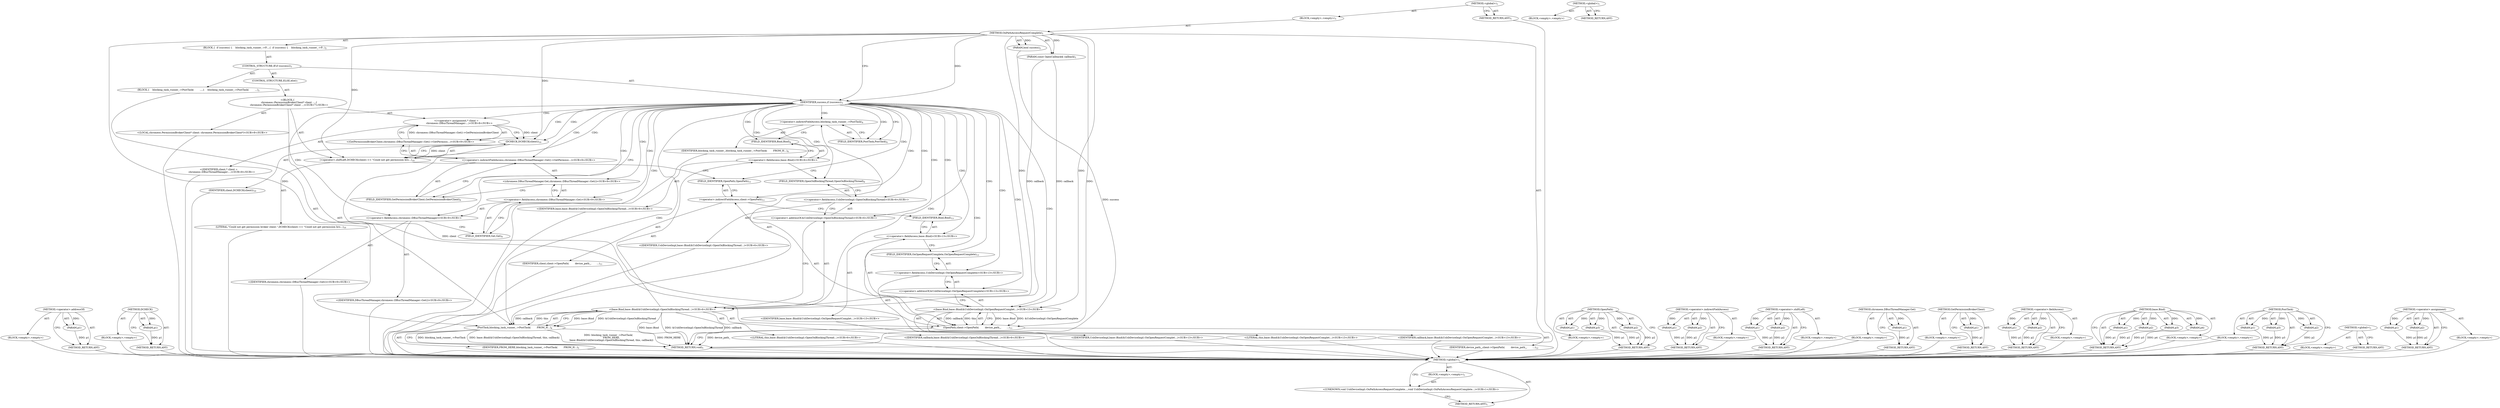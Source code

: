 digraph "&lt;global&gt;" {
vulnerable_113 [label=<(METHOD,&lt;operator&gt;.addressOf)>];
vulnerable_114 [label=<(PARAM,p1)>];
vulnerable_115 [label=<(BLOCK,&lt;empty&gt;,&lt;empty&gt;)>];
vulnerable_116 [label=<(METHOD_RETURN,ANY)>];
vulnerable_135 [label=<(METHOD,DCHECK)>];
vulnerable_136 [label=<(PARAM,p1)>];
vulnerable_137 [label=<(BLOCK,&lt;empty&gt;,&lt;empty&gt;)>];
vulnerable_138 [label=<(METHOD_RETURN,ANY)>];
vulnerable_6 [label=<(METHOD,&lt;global&gt;)<SUB>1</SUB>>];
vulnerable_7 [label=<(BLOCK,&lt;empty&gt;,&lt;empty&gt;)<SUB>1</SUB>>];
vulnerable_8 [label=<(METHOD,OnPathAccessRequestComplete)<SUB>1</SUB>>];
vulnerable_9 [label=<(PARAM,const OpenCallback&amp; callback)<SUB>1</SUB>>];
vulnerable_10 [label=<(PARAM,bool success)<SUB>2</SUB>>];
vulnerable_11 [label=<(BLOCK,{
  if (success) {
    blocking_task_runner_-&gt;P...,{
  if (success) {
    blocking_task_runner_-&gt;P...)<SUB>2</SUB>>];
vulnerable_12 [label=<(CONTROL_STRUCTURE,IF,if (success))<SUB>3</SUB>>];
vulnerable_13 [label=<(IDENTIFIER,success,if (success))<SUB>3</SUB>>];
vulnerable_14 [label=<(BLOCK,{
    blocking_task_runner_-&gt;PostTask(
        ...,{
    blocking_task_runner_-&gt;PostTask(
        ...)<SUB>3</SUB>>];
vulnerable_15 [label=<(PostTask,blocking_task_runner_-&gt;PostTask(
        FROM_H...)<SUB>4</SUB>>];
vulnerable_16 [label=<(&lt;operator&gt;.indirectFieldAccess,blocking_task_runner_-&gt;PostTask)<SUB>4</SUB>>];
vulnerable_17 [label=<(IDENTIFIER,blocking_task_runner_,blocking_task_runner_-&gt;PostTask(
        FROM_H...)<SUB>4</SUB>>];
vulnerable_18 [label=<(FIELD_IDENTIFIER,PostTask,PostTask)<SUB>4</SUB>>];
vulnerable_19 [label=<(IDENTIFIER,FROM_HERE,blocking_task_runner_-&gt;PostTask(
        FROM_H...)<SUB>5</SUB>>];
vulnerable_20 [label="<(base.Bind,base::Bind(&amp;UsbDeviceImpl::OpenOnBlockingThread...)<SUB>6</SUB>>"];
vulnerable_21 [label="<(&lt;operator&gt;.fieldAccess,base::Bind)<SUB>6</SUB>>"];
vulnerable_22 [label="<(IDENTIFIER,base,base::Bind(&amp;UsbDeviceImpl::OpenOnBlockingThread...)<SUB>6</SUB>>"];
vulnerable_23 [label=<(FIELD_IDENTIFIER,Bind,Bind)<SUB>6</SUB>>];
vulnerable_24 [label="<(&lt;operator&gt;.addressOf,&amp;UsbDeviceImpl::OpenOnBlockingThread)<SUB>6</SUB>>"];
vulnerable_25 [label="<(&lt;operator&gt;.fieldAccess,UsbDeviceImpl::OpenOnBlockingThread)<SUB>6</SUB>>"];
vulnerable_26 [label="<(IDENTIFIER,UsbDeviceImpl,base::Bind(&amp;UsbDeviceImpl::OpenOnBlockingThread...)<SUB>6</SUB>>"];
vulnerable_27 [label=<(FIELD_IDENTIFIER,OpenOnBlockingThread,OpenOnBlockingThread)<SUB>6</SUB>>];
vulnerable_28 [label="<(LITERAL,this,base::Bind(&amp;UsbDeviceImpl::OpenOnBlockingThread...)<SUB>6</SUB>>"];
vulnerable_29 [label="<(IDENTIFIER,callback,base::Bind(&amp;UsbDeviceImpl::OpenOnBlockingThread...)<SUB>6</SUB>>"];
vulnerable_30 [label=<(CONTROL_STRUCTURE,ELSE,else)<SUB>7</SUB>>];
vulnerable_31 [label="<(BLOCK,{
    chromeos::PermissionBrokerClient* client ...,{
    chromeos::PermissionBrokerClient* client ...)<SUB>7</SUB>>"];
vulnerable_32 [label="<(LOCAL,chromeos.PermissionBrokerClient* client: chromeos.PermissionBrokerClient*)<SUB>8</SUB>>"];
vulnerable_33 [label="<(&lt;operator&gt;.assignment,* client =
        chromeos::DBusThreadManager:...)<SUB>8</SUB>>"];
vulnerable_34 [label="<(IDENTIFIER,client,* client =
        chromeos::DBusThreadManager:...)<SUB>8</SUB>>"];
vulnerable_35 [label="<(GetPermissionBrokerClient,chromeos::DBusThreadManager::Get()-&gt;GetPermissi...)<SUB>9</SUB>>"];
vulnerable_36 [label="<(&lt;operator&gt;.indirectFieldAccess,chromeos::DBusThreadManager::Get()-&gt;GetPermissi...)<SUB>9</SUB>>"];
vulnerable_37 [label="<(chromeos.DBusThreadManager.Get,chromeos::DBusThreadManager::Get())<SUB>9</SUB>>"];
vulnerable_38 [label="<(&lt;operator&gt;.fieldAccess,chromeos::DBusThreadManager::Get)<SUB>9</SUB>>"];
vulnerable_39 [label="<(&lt;operator&gt;.fieldAccess,chromeos::DBusThreadManager)<SUB>9</SUB>>"];
vulnerable_40 [label="<(IDENTIFIER,chromeos,chromeos::DBusThreadManager::Get())<SUB>9</SUB>>"];
vulnerable_41 [label="<(IDENTIFIER,DBusThreadManager,chromeos::DBusThreadManager::Get())<SUB>9</SUB>>"];
vulnerable_42 [label=<(FIELD_IDENTIFIER,Get,Get)<SUB>9</SUB>>];
vulnerable_43 [label=<(FIELD_IDENTIFIER,GetPermissionBrokerClient,GetPermissionBrokerClient)<SUB>9</SUB>>];
vulnerable_44 [label=<(&lt;operator&gt;.shiftLeft,DCHECK(client) &lt;&lt; &quot;Could not get permission bro...)<SUB>10</SUB>>];
vulnerable_45 [label=<(DCHECK,DCHECK(client))<SUB>10</SUB>>];
vulnerable_46 [label=<(IDENTIFIER,client,DCHECK(client))<SUB>10</SUB>>];
vulnerable_47 [label=<(LITERAL,&quot;Could not get permission broker client.&quot;,DCHECK(client) &lt;&lt; &quot;Could not get permission bro...)<SUB>10</SUB>>];
vulnerable_48 [label=<(OpenPath,client-&gt;OpenPath(
        device_path_,
       ...)<SUB>11</SUB>>];
vulnerable_49 [label=<(&lt;operator&gt;.indirectFieldAccess,client-&gt;OpenPath)<SUB>11</SUB>>];
vulnerable_50 [label=<(IDENTIFIER,client,client-&gt;OpenPath(
        device_path_,
       ...)<SUB>11</SUB>>];
vulnerable_51 [label=<(FIELD_IDENTIFIER,OpenPath,OpenPath)<SUB>11</SUB>>];
vulnerable_52 [label=<(IDENTIFIER,device_path_,client-&gt;OpenPath(
        device_path_,
       ...)<SUB>12</SUB>>];
vulnerable_53 [label="<(base.Bind,base::Bind(&amp;UsbDeviceImpl::OnOpenRequestComplet...)<SUB>13</SUB>>"];
vulnerable_54 [label="<(&lt;operator&gt;.fieldAccess,base::Bind)<SUB>13</SUB>>"];
vulnerable_55 [label="<(IDENTIFIER,base,base::Bind(&amp;UsbDeviceImpl::OnOpenRequestComplet...)<SUB>13</SUB>>"];
vulnerable_56 [label=<(FIELD_IDENTIFIER,Bind,Bind)<SUB>13</SUB>>];
vulnerable_57 [label="<(&lt;operator&gt;.addressOf,&amp;UsbDeviceImpl::OnOpenRequestComplete)<SUB>13</SUB>>"];
vulnerable_58 [label="<(&lt;operator&gt;.fieldAccess,UsbDeviceImpl::OnOpenRequestComplete)<SUB>13</SUB>>"];
vulnerable_59 [label="<(IDENTIFIER,UsbDeviceImpl,base::Bind(&amp;UsbDeviceImpl::OnOpenRequestComplet...)<SUB>13</SUB>>"];
vulnerable_60 [label=<(FIELD_IDENTIFIER,OnOpenRequestComplete,OnOpenRequestComplete)<SUB>13</SUB>>];
vulnerable_61 [label="<(LITERAL,this,base::Bind(&amp;UsbDeviceImpl::OnOpenRequestComplet...)<SUB>13</SUB>>"];
vulnerable_62 [label="<(IDENTIFIER,callback,base::Bind(&amp;UsbDeviceImpl::OnOpenRequestComplet...)<SUB>13</SUB>>"];
vulnerable_63 [label=<(METHOD_RETURN,void)<SUB>1</SUB>>];
vulnerable_65 [label=<(METHOD_RETURN,ANY)<SUB>1</SUB>>];
vulnerable_139 [label=<(METHOD,OpenPath)>];
vulnerable_140 [label=<(PARAM,p1)>];
vulnerable_141 [label=<(PARAM,p2)>];
vulnerable_142 [label=<(PARAM,p3)>];
vulnerable_143 [label=<(BLOCK,&lt;empty&gt;,&lt;empty&gt;)>];
vulnerable_144 [label=<(METHOD_RETURN,ANY)>];
vulnerable_96 [label=<(METHOD,&lt;operator&gt;.indirectFieldAccess)>];
vulnerable_97 [label=<(PARAM,p1)>];
vulnerable_98 [label=<(PARAM,p2)>];
vulnerable_99 [label=<(BLOCK,&lt;empty&gt;,&lt;empty&gt;)>];
vulnerable_100 [label=<(METHOD_RETURN,ANY)>];
vulnerable_130 [label=<(METHOD,&lt;operator&gt;.shiftLeft)>];
vulnerable_131 [label=<(PARAM,p1)>];
vulnerable_132 [label=<(PARAM,p2)>];
vulnerable_133 [label=<(BLOCK,&lt;empty&gt;,&lt;empty&gt;)>];
vulnerable_134 [label=<(METHOD_RETURN,ANY)>];
vulnerable_126 [label=<(METHOD,chromeos.DBusThreadManager.Get)>];
vulnerable_127 [label=<(PARAM,p1)>];
vulnerable_128 [label=<(BLOCK,&lt;empty&gt;,&lt;empty&gt;)>];
vulnerable_129 [label=<(METHOD_RETURN,ANY)>];
vulnerable_122 [label=<(METHOD,GetPermissionBrokerClient)>];
vulnerable_123 [label=<(PARAM,p1)>];
vulnerable_124 [label=<(BLOCK,&lt;empty&gt;,&lt;empty&gt;)>];
vulnerable_125 [label=<(METHOD_RETURN,ANY)>];
vulnerable_108 [label=<(METHOD,&lt;operator&gt;.fieldAccess)>];
vulnerable_109 [label=<(PARAM,p1)>];
vulnerable_110 [label=<(PARAM,p2)>];
vulnerable_111 [label=<(BLOCK,&lt;empty&gt;,&lt;empty&gt;)>];
vulnerable_112 [label=<(METHOD_RETURN,ANY)>];
vulnerable_101 [label=<(METHOD,base.Bind)>];
vulnerable_102 [label=<(PARAM,p1)>];
vulnerable_103 [label=<(PARAM,p2)>];
vulnerable_104 [label=<(PARAM,p3)>];
vulnerable_105 [label=<(PARAM,p4)>];
vulnerable_106 [label=<(BLOCK,&lt;empty&gt;,&lt;empty&gt;)>];
vulnerable_107 [label=<(METHOD_RETURN,ANY)>];
vulnerable_90 [label=<(METHOD,PostTask)>];
vulnerable_91 [label=<(PARAM,p1)>];
vulnerable_92 [label=<(PARAM,p2)>];
vulnerable_93 [label=<(PARAM,p3)>];
vulnerable_94 [label=<(BLOCK,&lt;empty&gt;,&lt;empty&gt;)>];
vulnerable_95 [label=<(METHOD_RETURN,ANY)>];
vulnerable_84 [label=<(METHOD,&lt;global&gt;)<SUB>1</SUB>>];
vulnerable_85 [label=<(BLOCK,&lt;empty&gt;,&lt;empty&gt;)>];
vulnerable_86 [label=<(METHOD_RETURN,ANY)>];
vulnerable_117 [label=<(METHOD,&lt;operator&gt;.assignment)>];
vulnerable_118 [label=<(PARAM,p1)>];
vulnerable_119 [label=<(PARAM,p2)>];
vulnerable_120 [label=<(BLOCK,&lt;empty&gt;,&lt;empty&gt;)>];
vulnerable_121 [label=<(METHOD_RETURN,ANY)>];
fixed_6 [label=<(METHOD,&lt;global&gt;)<SUB>1</SUB>>];
fixed_7 [label=<(BLOCK,&lt;empty&gt;,&lt;empty&gt;)<SUB>1</SUB>>];
fixed_8 [label="<(UNKNOWN,void UsbDeviceImpl::OnPathAccessRequestComplete...,void UsbDeviceImpl::OnPathAccessRequestComplete...)<SUB>1</SUB>>"];
fixed_9 [label=<(METHOD_RETURN,ANY)<SUB>1</SUB>>];
fixed_14 [label=<(METHOD,&lt;global&gt;)<SUB>1</SUB>>];
fixed_15 [label=<(BLOCK,&lt;empty&gt;,&lt;empty&gt;)>];
fixed_16 [label=<(METHOD_RETURN,ANY)>];
vulnerable_113 -> vulnerable_114  [key=0, label="AST: "];
vulnerable_113 -> vulnerable_114  [key=1, label="DDG: "];
vulnerable_113 -> vulnerable_115  [key=0, label="AST: "];
vulnerable_113 -> vulnerable_116  [key=0, label="AST: "];
vulnerable_113 -> vulnerable_116  [key=1, label="CFG: "];
vulnerable_114 -> vulnerable_116  [key=0, label="DDG: p1"];
vulnerable_115 -> fixed_6  [key=0];
vulnerable_116 -> fixed_6  [key=0];
vulnerable_135 -> vulnerable_136  [key=0, label="AST: "];
vulnerable_135 -> vulnerable_136  [key=1, label="DDG: "];
vulnerable_135 -> vulnerable_137  [key=0, label="AST: "];
vulnerable_135 -> vulnerable_138  [key=0, label="AST: "];
vulnerable_135 -> vulnerable_138  [key=1, label="CFG: "];
vulnerable_136 -> vulnerable_138  [key=0, label="DDG: p1"];
vulnerable_137 -> fixed_6  [key=0];
vulnerable_138 -> fixed_6  [key=0];
vulnerable_6 -> vulnerable_7  [key=0, label="AST: "];
vulnerable_6 -> vulnerable_65  [key=0, label="AST: "];
vulnerable_6 -> vulnerable_65  [key=1, label="CFG: "];
vulnerable_7 -> vulnerable_8  [key=0, label="AST: "];
vulnerable_8 -> vulnerable_9  [key=0, label="AST: "];
vulnerable_8 -> vulnerable_9  [key=1, label="DDG: "];
vulnerable_8 -> vulnerable_10  [key=0, label="AST: "];
vulnerable_8 -> vulnerable_10  [key=1, label="DDG: "];
vulnerable_8 -> vulnerable_11  [key=0, label="AST: "];
vulnerable_8 -> vulnerable_63  [key=0, label="AST: "];
vulnerable_8 -> vulnerable_13  [key=0, label="CFG: "];
vulnerable_8 -> vulnerable_13  [key=1, label="DDG: "];
vulnerable_8 -> vulnerable_15  [key=0, label="DDG: "];
vulnerable_8 -> vulnerable_20  [key=0, label="DDG: "];
vulnerable_8 -> vulnerable_44  [key=0, label="DDG: "];
vulnerable_8 -> vulnerable_48  [key=0, label="DDG: "];
vulnerable_8 -> vulnerable_45  [key=0, label="DDG: "];
vulnerable_8 -> vulnerable_53  [key=0, label="DDG: "];
vulnerable_9 -> vulnerable_20  [key=0, label="DDG: callback"];
vulnerable_9 -> vulnerable_53  [key=0, label="DDG: callback"];
vulnerable_10 -> vulnerable_63  [key=0, label="DDG: success"];
vulnerable_11 -> vulnerable_12  [key=0, label="AST: "];
vulnerable_12 -> vulnerable_13  [key=0, label="AST: "];
vulnerable_12 -> vulnerable_14  [key=0, label="AST: "];
vulnerable_12 -> vulnerable_30  [key=0, label="AST: "];
vulnerable_13 -> vulnerable_18  [key=0, label="CFG: "];
vulnerable_13 -> vulnerable_18  [key=1, label="CDG: "];
vulnerable_13 -> vulnerable_39  [key=0, label="CFG: "];
vulnerable_13 -> vulnerable_39  [key=1, label="CDG: "];
vulnerable_13 -> vulnerable_24  [key=0, label="CDG: "];
vulnerable_13 -> vulnerable_16  [key=0, label="CDG: "];
vulnerable_13 -> vulnerable_15  [key=0, label="CDG: "];
vulnerable_13 -> vulnerable_21  [key=0, label="CDG: "];
vulnerable_13 -> vulnerable_48  [key=0, label="CDG: "];
vulnerable_13 -> vulnerable_58  [key=0, label="CDG: "];
vulnerable_13 -> vulnerable_49  [key=0, label="CDG: "];
vulnerable_13 -> vulnerable_60  [key=0, label="CDG: "];
vulnerable_13 -> vulnerable_33  [key=0, label="CDG: "];
vulnerable_13 -> vulnerable_42  [key=0, label="CDG: "];
vulnerable_13 -> vulnerable_23  [key=0, label="CDG: "];
vulnerable_13 -> vulnerable_51  [key=0, label="CDG: "];
vulnerable_13 -> vulnerable_57  [key=0, label="CDG: "];
vulnerable_13 -> vulnerable_36  [key=0, label="CDG: "];
vulnerable_13 -> vulnerable_37  [key=0, label="CDG: "];
vulnerable_13 -> vulnerable_53  [key=0, label="CDG: "];
vulnerable_13 -> vulnerable_20  [key=0, label="CDG: "];
vulnerable_13 -> vulnerable_38  [key=0, label="CDG: "];
vulnerable_13 -> vulnerable_25  [key=0, label="CDG: "];
vulnerable_13 -> vulnerable_56  [key=0, label="CDG: "];
vulnerable_13 -> vulnerable_45  [key=0, label="CDG: "];
vulnerable_13 -> vulnerable_27  [key=0, label="CDG: "];
vulnerable_13 -> vulnerable_44  [key=0, label="CDG: "];
vulnerable_13 -> vulnerable_35  [key=0, label="CDG: "];
vulnerable_13 -> vulnerable_54  [key=0, label="CDG: "];
vulnerable_13 -> vulnerable_43  [key=0, label="CDG: "];
vulnerable_14 -> vulnerable_15  [key=0, label="AST: "];
vulnerable_15 -> vulnerable_16  [key=0, label="AST: "];
vulnerable_15 -> vulnerable_19  [key=0, label="AST: "];
vulnerable_15 -> vulnerable_20  [key=0, label="AST: "];
vulnerable_15 -> vulnerable_63  [key=0, label="CFG: "];
vulnerable_15 -> vulnerable_63  [key=1, label="DDG: blocking_task_runner_-&gt;PostTask"];
vulnerable_15 -> vulnerable_63  [key=2, label="DDG: base::Bind(&amp;UsbDeviceImpl::OpenOnBlockingThread, this, callback)"];
vulnerable_15 -> vulnerable_63  [key=3, label="DDG: blocking_task_runner_-&gt;PostTask(
        FROM_HERE,
        base::Bind(&amp;UsbDeviceImpl::OpenOnBlockingThread, this, callback))"];
vulnerable_15 -> vulnerable_63  [key=4, label="DDG: FROM_HERE"];
vulnerable_16 -> vulnerable_17  [key=0, label="AST: "];
vulnerable_16 -> vulnerable_18  [key=0, label="AST: "];
vulnerable_16 -> vulnerable_23  [key=0, label="CFG: "];
vulnerable_17 -> fixed_6  [key=0];
vulnerable_18 -> vulnerable_16  [key=0, label="CFG: "];
vulnerable_19 -> fixed_6  [key=0];
vulnerable_20 -> vulnerable_21  [key=0, label="AST: "];
vulnerable_20 -> vulnerable_24  [key=0, label="AST: "];
vulnerable_20 -> vulnerable_28  [key=0, label="AST: "];
vulnerable_20 -> vulnerable_29  [key=0, label="AST: "];
vulnerable_20 -> vulnerable_15  [key=0, label="CFG: "];
vulnerable_20 -> vulnerable_15  [key=1, label="DDG: base::Bind"];
vulnerable_20 -> vulnerable_15  [key=2, label="DDG: &amp;UsbDeviceImpl::OpenOnBlockingThread"];
vulnerable_20 -> vulnerable_15  [key=3, label="DDG: this"];
vulnerable_20 -> vulnerable_15  [key=4, label="DDG: callback"];
vulnerable_20 -> vulnerable_63  [key=0, label="DDG: base::Bind"];
vulnerable_20 -> vulnerable_63  [key=1, label="DDG: &amp;UsbDeviceImpl::OpenOnBlockingThread"];
vulnerable_20 -> vulnerable_63  [key=2, label="DDG: callback"];
vulnerable_21 -> vulnerable_22  [key=0, label="AST: "];
vulnerable_21 -> vulnerable_23  [key=0, label="AST: "];
vulnerable_21 -> vulnerable_27  [key=0, label="CFG: "];
vulnerable_22 -> fixed_6  [key=0];
vulnerable_23 -> vulnerable_21  [key=0, label="CFG: "];
vulnerable_24 -> vulnerable_25  [key=0, label="AST: "];
vulnerable_24 -> vulnerable_20  [key=0, label="CFG: "];
vulnerable_25 -> vulnerable_26  [key=0, label="AST: "];
vulnerable_25 -> vulnerable_27  [key=0, label="AST: "];
vulnerable_25 -> vulnerable_24  [key=0, label="CFG: "];
vulnerable_26 -> fixed_6  [key=0];
vulnerable_27 -> vulnerable_25  [key=0, label="CFG: "];
vulnerable_28 -> fixed_6  [key=0];
vulnerable_29 -> fixed_6  [key=0];
vulnerable_30 -> vulnerable_31  [key=0, label="AST: "];
vulnerable_31 -> vulnerable_32  [key=0, label="AST: "];
vulnerable_31 -> vulnerable_33  [key=0, label="AST: "];
vulnerable_31 -> vulnerable_44  [key=0, label="AST: "];
vulnerable_31 -> vulnerable_48  [key=0, label="AST: "];
vulnerable_32 -> fixed_6  [key=0];
vulnerable_33 -> vulnerable_34  [key=0, label="AST: "];
vulnerable_33 -> vulnerable_35  [key=0, label="AST: "];
vulnerable_33 -> vulnerable_45  [key=0, label="CFG: "];
vulnerable_33 -> vulnerable_45  [key=1, label="DDG: client"];
vulnerable_34 -> fixed_6  [key=0];
vulnerable_35 -> vulnerable_36  [key=0, label="AST: "];
vulnerable_35 -> vulnerable_33  [key=0, label="CFG: "];
vulnerable_35 -> vulnerable_33  [key=1, label="DDG: chromeos::DBusThreadManager::Get()-&gt;GetPermissionBrokerClient"];
vulnerable_36 -> vulnerable_37  [key=0, label="AST: "];
vulnerable_36 -> vulnerable_43  [key=0, label="AST: "];
vulnerable_36 -> vulnerable_35  [key=0, label="CFG: "];
vulnerable_37 -> vulnerable_38  [key=0, label="AST: "];
vulnerable_37 -> vulnerable_43  [key=0, label="CFG: "];
vulnerable_38 -> vulnerable_39  [key=0, label="AST: "];
vulnerable_38 -> vulnerable_42  [key=0, label="AST: "];
vulnerable_38 -> vulnerable_37  [key=0, label="CFG: "];
vulnerable_39 -> vulnerable_40  [key=0, label="AST: "];
vulnerable_39 -> vulnerable_41  [key=0, label="AST: "];
vulnerable_39 -> vulnerable_42  [key=0, label="CFG: "];
vulnerable_40 -> fixed_6  [key=0];
vulnerable_41 -> fixed_6  [key=0];
vulnerable_42 -> vulnerable_38  [key=0, label="CFG: "];
vulnerable_43 -> vulnerable_36  [key=0, label="CFG: "];
vulnerable_44 -> vulnerable_45  [key=0, label="AST: "];
vulnerable_44 -> vulnerable_47  [key=0, label="AST: "];
vulnerable_44 -> vulnerable_51  [key=0, label="CFG: "];
vulnerable_45 -> vulnerable_46  [key=0, label="AST: "];
vulnerable_45 -> vulnerable_44  [key=0, label="CFG: "];
vulnerable_45 -> vulnerable_44  [key=1, label="DDG: client"];
vulnerable_45 -> vulnerable_48  [key=0, label="DDG: client"];
vulnerable_46 -> fixed_6  [key=0];
vulnerable_47 -> fixed_6  [key=0];
vulnerable_48 -> vulnerable_49  [key=0, label="AST: "];
vulnerable_48 -> vulnerable_52  [key=0, label="AST: "];
vulnerable_48 -> vulnerable_53  [key=0, label="AST: "];
vulnerable_48 -> vulnerable_63  [key=0, label="CFG: "];
vulnerable_48 -> vulnerable_63  [key=1, label="DDG: device_path_"];
vulnerable_49 -> vulnerable_50  [key=0, label="AST: "];
vulnerable_49 -> vulnerable_51  [key=0, label="AST: "];
vulnerable_49 -> vulnerable_56  [key=0, label="CFG: "];
vulnerable_50 -> fixed_6  [key=0];
vulnerable_51 -> vulnerable_49  [key=0, label="CFG: "];
vulnerable_52 -> fixed_6  [key=0];
vulnerable_53 -> vulnerable_54  [key=0, label="AST: "];
vulnerable_53 -> vulnerable_57  [key=0, label="AST: "];
vulnerable_53 -> vulnerable_61  [key=0, label="AST: "];
vulnerable_53 -> vulnerable_62  [key=0, label="AST: "];
vulnerable_53 -> vulnerable_48  [key=0, label="CFG: "];
vulnerable_53 -> vulnerable_48  [key=1, label="DDG: base::Bind"];
vulnerable_53 -> vulnerable_48  [key=2, label="DDG: &amp;UsbDeviceImpl::OnOpenRequestComplete"];
vulnerable_53 -> vulnerable_48  [key=3, label="DDG: this"];
vulnerable_53 -> vulnerable_48  [key=4, label="DDG: callback"];
vulnerable_54 -> vulnerable_55  [key=0, label="AST: "];
vulnerable_54 -> vulnerable_56  [key=0, label="AST: "];
vulnerable_54 -> vulnerable_60  [key=0, label="CFG: "];
vulnerable_55 -> fixed_6  [key=0];
vulnerable_56 -> vulnerable_54  [key=0, label="CFG: "];
vulnerable_57 -> vulnerable_58  [key=0, label="AST: "];
vulnerable_57 -> vulnerable_53  [key=0, label="CFG: "];
vulnerable_58 -> vulnerable_59  [key=0, label="AST: "];
vulnerable_58 -> vulnerable_60  [key=0, label="AST: "];
vulnerable_58 -> vulnerable_57  [key=0, label="CFG: "];
vulnerable_59 -> fixed_6  [key=0];
vulnerable_60 -> vulnerable_58  [key=0, label="CFG: "];
vulnerable_61 -> fixed_6  [key=0];
vulnerable_62 -> fixed_6  [key=0];
vulnerable_63 -> fixed_6  [key=0];
vulnerable_65 -> fixed_6  [key=0];
vulnerable_139 -> vulnerable_140  [key=0, label="AST: "];
vulnerable_139 -> vulnerable_140  [key=1, label="DDG: "];
vulnerable_139 -> vulnerable_143  [key=0, label="AST: "];
vulnerable_139 -> vulnerable_141  [key=0, label="AST: "];
vulnerable_139 -> vulnerable_141  [key=1, label="DDG: "];
vulnerable_139 -> vulnerable_144  [key=0, label="AST: "];
vulnerable_139 -> vulnerable_144  [key=1, label="CFG: "];
vulnerable_139 -> vulnerable_142  [key=0, label="AST: "];
vulnerable_139 -> vulnerable_142  [key=1, label="DDG: "];
vulnerable_140 -> vulnerable_144  [key=0, label="DDG: p1"];
vulnerable_141 -> vulnerable_144  [key=0, label="DDG: p2"];
vulnerable_142 -> vulnerable_144  [key=0, label="DDG: p3"];
vulnerable_143 -> fixed_6  [key=0];
vulnerable_144 -> fixed_6  [key=0];
vulnerable_96 -> vulnerable_97  [key=0, label="AST: "];
vulnerable_96 -> vulnerable_97  [key=1, label="DDG: "];
vulnerable_96 -> vulnerable_99  [key=0, label="AST: "];
vulnerable_96 -> vulnerable_98  [key=0, label="AST: "];
vulnerable_96 -> vulnerable_98  [key=1, label="DDG: "];
vulnerable_96 -> vulnerable_100  [key=0, label="AST: "];
vulnerable_96 -> vulnerable_100  [key=1, label="CFG: "];
vulnerable_97 -> vulnerable_100  [key=0, label="DDG: p1"];
vulnerable_98 -> vulnerable_100  [key=0, label="DDG: p2"];
vulnerable_99 -> fixed_6  [key=0];
vulnerable_100 -> fixed_6  [key=0];
vulnerable_130 -> vulnerable_131  [key=0, label="AST: "];
vulnerable_130 -> vulnerable_131  [key=1, label="DDG: "];
vulnerable_130 -> vulnerable_133  [key=0, label="AST: "];
vulnerable_130 -> vulnerable_132  [key=0, label="AST: "];
vulnerable_130 -> vulnerable_132  [key=1, label="DDG: "];
vulnerable_130 -> vulnerable_134  [key=0, label="AST: "];
vulnerable_130 -> vulnerable_134  [key=1, label="CFG: "];
vulnerable_131 -> vulnerable_134  [key=0, label="DDG: p1"];
vulnerable_132 -> vulnerable_134  [key=0, label="DDG: p2"];
vulnerable_133 -> fixed_6  [key=0];
vulnerable_134 -> fixed_6  [key=0];
vulnerable_126 -> vulnerable_127  [key=0, label="AST: "];
vulnerable_126 -> vulnerable_127  [key=1, label="DDG: "];
vulnerable_126 -> vulnerable_128  [key=0, label="AST: "];
vulnerable_126 -> vulnerable_129  [key=0, label="AST: "];
vulnerable_126 -> vulnerable_129  [key=1, label="CFG: "];
vulnerable_127 -> vulnerable_129  [key=0, label="DDG: p1"];
vulnerable_128 -> fixed_6  [key=0];
vulnerable_129 -> fixed_6  [key=0];
vulnerable_122 -> vulnerable_123  [key=0, label="AST: "];
vulnerable_122 -> vulnerable_123  [key=1, label="DDG: "];
vulnerable_122 -> vulnerable_124  [key=0, label="AST: "];
vulnerable_122 -> vulnerable_125  [key=0, label="AST: "];
vulnerable_122 -> vulnerable_125  [key=1, label="CFG: "];
vulnerable_123 -> vulnerable_125  [key=0, label="DDG: p1"];
vulnerable_124 -> fixed_6  [key=0];
vulnerable_125 -> fixed_6  [key=0];
vulnerable_108 -> vulnerable_109  [key=0, label="AST: "];
vulnerable_108 -> vulnerable_109  [key=1, label="DDG: "];
vulnerable_108 -> vulnerable_111  [key=0, label="AST: "];
vulnerable_108 -> vulnerable_110  [key=0, label="AST: "];
vulnerable_108 -> vulnerable_110  [key=1, label="DDG: "];
vulnerable_108 -> vulnerable_112  [key=0, label="AST: "];
vulnerable_108 -> vulnerable_112  [key=1, label="CFG: "];
vulnerable_109 -> vulnerable_112  [key=0, label="DDG: p1"];
vulnerable_110 -> vulnerable_112  [key=0, label="DDG: p2"];
vulnerable_111 -> fixed_6  [key=0];
vulnerable_112 -> fixed_6  [key=0];
vulnerable_101 -> vulnerable_102  [key=0, label="AST: "];
vulnerable_101 -> vulnerable_102  [key=1, label="DDG: "];
vulnerable_101 -> vulnerable_106  [key=0, label="AST: "];
vulnerable_101 -> vulnerable_103  [key=0, label="AST: "];
vulnerable_101 -> vulnerable_103  [key=1, label="DDG: "];
vulnerable_101 -> vulnerable_107  [key=0, label="AST: "];
vulnerable_101 -> vulnerable_107  [key=1, label="CFG: "];
vulnerable_101 -> vulnerable_104  [key=0, label="AST: "];
vulnerable_101 -> vulnerable_104  [key=1, label="DDG: "];
vulnerable_101 -> vulnerable_105  [key=0, label="AST: "];
vulnerable_101 -> vulnerable_105  [key=1, label="DDG: "];
vulnerable_102 -> vulnerable_107  [key=0, label="DDG: p1"];
vulnerable_103 -> vulnerable_107  [key=0, label="DDG: p2"];
vulnerable_104 -> vulnerable_107  [key=0, label="DDG: p3"];
vulnerable_105 -> vulnerable_107  [key=0, label="DDG: p4"];
vulnerable_106 -> fixed_6  [key=0];
vulnerable_107 -> fixed_6  [key=0];
vulnerable_90 -> vulnerable_91  [key=0, label="AST: "];
vulnerable_90 -> vulnerable_91  [key=1, label="DDG: "];
vulnerable_90 -> vulnerable_94  [key=0, label="AST: "];
vulnerable_90 -> vulnerable_92  [key=0, label="AST: "];
vulnerable_90 -> vulnerable_92  [key=1, label="DDG: "];
vulnerable_90 -> vulnerable_95  [key=0, label="AST: "];
vulnerable_90 -> vulnerable_95  [key=1, label="CFG: "];
vulnerable_90 -> vulnerable_93  [key=0, label="AST: "];
vulnerable_90 -> vulnerable_93  [key=1, label="DDG: "];
vulnerable_91 -> vulnerable_95  [key=0, label="DDG: p1"];
vulnerable_92 -> vulnerable_95  [key=0, label="DDG: p2"];
vulnerable_93 -> vulnerable_95  [key=0, label="DDG: p3"];
vulnerable_94 -> fixed_6  [key=0];
vulnerable_95 -> fixed_6  [key=0];
vulnerable_84 -> vulnerable_85  [key=0, label="AST: "];
vulnerable_84 -> vulnerable_86  [key=0, label="AST: "];
vulnerable_84 -> vulnerable_86  [key=1, label="CFG: "];
vulnerable_85 -> fixed_6  [key=0];
vulnerable_86 -> fixed_6  [key=0];
vulnerable_117 -> vulnerable_118  [key=0, label="AST: "];
vulnerable_117 -> vulnerable_118  [key=1, label="DDG: "];
vulnerable_117 -> vulnerable_120  [key=0, label="AST: "];
vulnerable_117 -> vulnerable_119  [key=0, label="AST: "];
vulnerable_117 -> vulnerable_119  [key=1, label="DDG: "];
vulnerable_117 -> vulnerable_121  [key=0, label="AST: "];
vulnerable_117 -> vulnerable_121  [key=1, label="CFG: "];
vulnerable_118 -> vulnerable_121  [key=0, label="DDG: p1"];
vulnerable_119 -> vulnerable_121  [key=0, label="DDG: p2"];
vulnerable_120 -> fixed_6  [key=0];
vulnerable_121 -> fixed_6  [key=0];
fixed_6 -> fixed_7  [key=0, label="AST: "];
fixed_6 -> fixed_9  [key=0, label="AST: "];
fixed_6 -> fixed_8  [key=0, label="CFG: "];
fixed_7 -> fixed_8  [key=0, label="AST: "];
fixed_8 -> fixed_9  [key=0, label="CFG: "];
fixed_14 -> fixed_15  [key=0, label="AST: "];
fixed_14 -> fixed_16  [key=0, label="AST: "];
fixed_14 -> fixed_16  [key=1, label="CFG: "];
}
